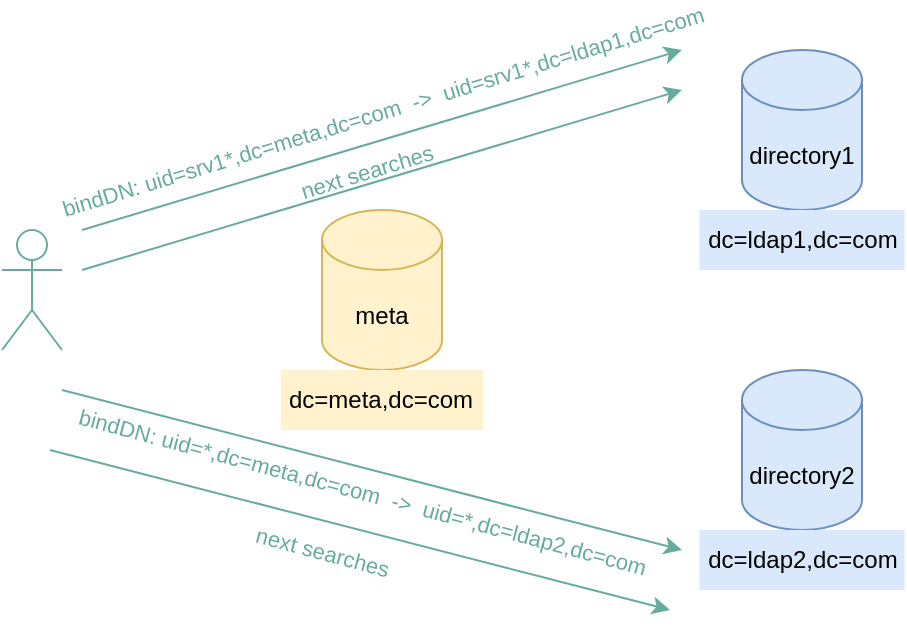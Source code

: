 <mxfile version="20.2.3" type="device"><diagram id="Y6MXd8xP-G5K-CbfJKsS" name="Page-1"><mxGraphModel dx="982" dy="588" grid="1" gridSize="10" guides="1" tooltips="1" connect="1" arrows="1" fold="1" page="1" pageScale="1" pageWidth="827" pageHeight="1169" math="0" shadow="0"><root><mxCell id="0"/><mxCell id="1" parent="0"/><mxCell id="enehTHz0EaKidugab5Rz-1" value="meta" style="shape=cylinder3;whiteSpace=wrap;html=1;boundedLbl=1;backgroundOutline=1;size=15;labelPosition=center;verticalLabelPosition=middle;align=center;verticalAlign=middle;fillColor=#fff2cc;strokeColor=#d6b656;" parent="1" vertex="1"><mxGeometry x="240" y="130" width="60" height="80" as="geometry"/></mxCell><mxCell id="enehTHz0EaKidugab5Rz-2" value="" style="shape=umlActor;verticalLabelPosition=bottom;verticalAlign=top;html=1;outlineConnect=0;fillColor=none;strokeColor=#67AB9F;labelBackgroundColor=#D5E8D4;" parent="1" vertex="1"><mxGeometry x="80" y="140" width="30" height="60" as="geometry"/></mxCell><mxCell id="enehTHz0EaKidugab5Rz-3" value="directory1" style="shape=cylinder3;whiteSpace=wrap;html=1;boundedLbl=1;backgroundOutline=1;size=15;labelPosition=center;verticalLabelPosition=middle;align=center;verticalAlign=middle;fillColor=#dae8fc;strokeColor=#6c8ebf;" parent="1" vertex="1"><mxGeometry x="450" y="50" width="60" height="80" as="geometry"/></mxCell><mxCell id="enehTHz0EaKidugab5Rz-4" value="directory2" style="shape=cylinder3;whiteSpace=wrap;html=1;boundedLbl=1;backgroundOutline=1;size=15;labelPosition=center;verticalLabelPosition=middle;align=center;verticalAlign=middle;fillColor=#dae8fc;strokeColor=#6c8ebf;" parent="1" vertex="1"><mxGeometry x="450" y="210" width="60" height="80" as="geometry"/></mxCell><mxCell id="enehTHz0EaKidugab5Rz-8" value="dc=meta,dc=com" style="text;html=1;strokeColor=none;fillColor=#fff2cc;align=center;verticalAlign=middle;whiteSpace=wrap;rounded=0;" parent="1" vertex="1"><mxGeometry x="219.38" y="210" width="101.25" height="30" as="geometry"/></mxCell><mxCell id="enehTHz0EaKidugab5Rz-9" value="dc=ldap1,dc=com" style="text;html=1;strokeColor=none;fillColor=#DAE8FC;align=center;verticalAlign=middle;whiteSpace=wrap;rounded=0;" parent="1" vertex="1"><mxGeometry x="428.75" y="130" width="102.5" height="30" as="geometry"/></mxCell><mxCell id="enehTHz0EaKidugab5Rz-10" value="dc=ldap2,dc=com" style="text;html=1;strokeColor=none;fillColor=#DAE8FC;align=center;verticalAlign=middle;whiteSpace=wrap;rounded=0;" parent="1" vertex="1"><mxGeometry x="428.75" y="290" width="102.5" height="30" as="geometry"/></mxCell><mxCell id="AfaBYJSB4MxXp3kLKpKu-1" value="" style="endArrow=classic;html=1;rounded=0;fontColor=#67AB9F;strokeColor=#67AB9F;" parent="1" edge="1"><mxGeometry width="50" height="50" relative="1" as="geometry"><mxPoint x="120" y="140" as="sourcePoint"/><mxPoint x="420" y="50" as="targetPoint"/></mxGeometry></mxCell><mxCell id="AfaBYJSB4MxXp3kLKpKu-2" value="bindDN: uid=srv1*,dc=meta,dc=com&amp;nbsp; -&amp;gt;&amp;nbsp; uid=srv1*,dc=ldap1,dc=com" style="edgeLabel;html=1;align=center;verticalAlign=middle;resizable=0;points=[];rotation=-17;fontColor=#67AB9F;labelBackgroundColor=none;" parent="AfaBYJSB4MxXp3kLKpKu-1" vertex="1" connectable="0"><mxGeometry x="-0.188" y="-3" relative="1" as="geometry"><mxPoint x="27" y="-26" as="offset"/></mxGeometry></mxCell><mxCell id="AfaBYJSB4MxXp3kLKpKu-3" value="" style="endArrow=classic;html=1;rounded=0;fontColor=#67AB9F;strokeColor=#67AB9F;" parent="1" edge="1"><mxGeometry width="50" height="50" relative="1" as="geometry"><mxPoint x="110" y="220" as="sourcePoint"/><mxPoint x="420" y="300" as="targetPoint"/></mxGeometry></mxCell><mxCell id="AfaBYJSB4MxXp3kLKpKu-4" value="bindDN: uid=*,dc=meta,dc=com&amp;nbsp; -&amp;gt;&amp;nbsp; uid=*,dc=ldap2,dc=com" style="edgeLabel;html=1;align=center;verticalAlign=middle;resizable=0;points=[];rotation=15;fontColor=#67AB9F;labelBackgroundColor=none;" parent="AfaBYJSB4MxXp3kLKpKu-3" vertex="1" connectable="0"><mxGeometry x="-0.188" y="-3" relative="1" as="geometry"><mxPoint x="25" y="15" as="offset"/></mxGeometry></mxCell><mxCell id="Gws3L4QapvrgG_G6dgou-1" value="" style="endArrow=classic;html=1;rounded=0;fontColor=#67AB9F;strokeColor=#67AB9F;" parent="1" edge="1"><mxGeometry width="50" height="50" relative="1" as="geometry"><mxPoint x="104" y="250" as="sourcePoint"/><mxPoint x="414" y="330" as="targetPoint"/></mxGeometry></mxCell><mxCell id="Gws3L4QapvrgG_G6dgou-2" value="next searches" style="edgeLabel;html=1;align=center;verticalAlign=middle;resizable=0;points=[];rotation=15;fontColor=#67AB9F;labelBackgroundColor=none;" parent="Gws3L4QapvrgG_G6dgou-1" vertex="1" connectable="0"><mxGeometry x="-0.188" y="-3" relative="1" as="geometry"><mxPoint x="11" y="15" as="offset"/></mxGeometry></mxCell><mxCell id="Gws3L4QapvrgG_G6dgou-3" value="" style="endArrow=classic;html=1;rounded=0;fontColor=#67AB9F;strokeColor=#67AB9F;" parent="1" edge="1"><mxGeometry width="50" height="50" relative="1" as="geometry"><mxPoint x="120.01" y="160" as="sourcePoint"/><mxPoint x="420.01" y="70" as="targetPoint"/></mxGeometry></mxCell><mxCell id="Gws3L4QapvrgG_G6dgou-4" value="next searches" style="edgeLabel;html=1;align=center;verticalAlign=middle;resizable=0;points=[];rotation=-17;fontColor=#67AB9F;labelBackgroundColor=none;" parent="Gws3L4QapvrgG_G6dgou-3" vertex="1" connectable="0"><mxGeometry x="-0.188" y="-3" relative="1" as="geometry"><mxPoint x="19" y="-16" as="offset"/></mxGeometry></mxCell></root></mxGraphModel></diagram></mxfile>